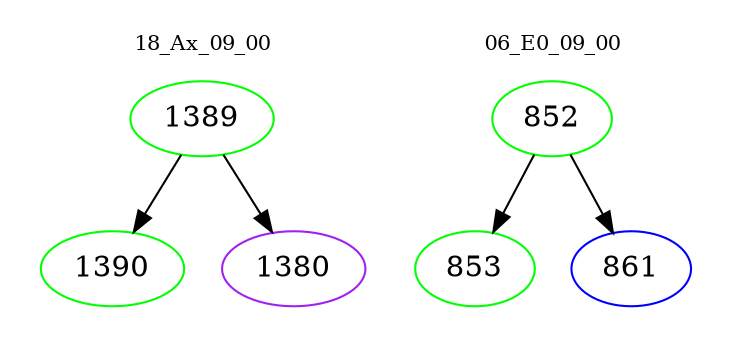 digraph{
subgraph cluster_0 {
color = white
label = "18_Ax_09_00";
fontsize=10;
T0_1389 [label="1389", color="green"]
T0_1389 -> T0_1390 [color="black"]
T0_1390 [label="1390", color="green"]
T0_1389 -> T0_1380 [color="black"]
T0_1380 [label="1380", color="purple"]
}
subgraph cluster_1 {
color = white
label = "06_E0_09_00";
fontsize=10;
T1_852 [label="852", color="green"]
T1_852 -> T1_853 [color="black"]
T1_853 [label="853", color="green"]
T1_852 -> T1_861 [color="black"]
T1_861 [label="861", color="blue"]
}
}
